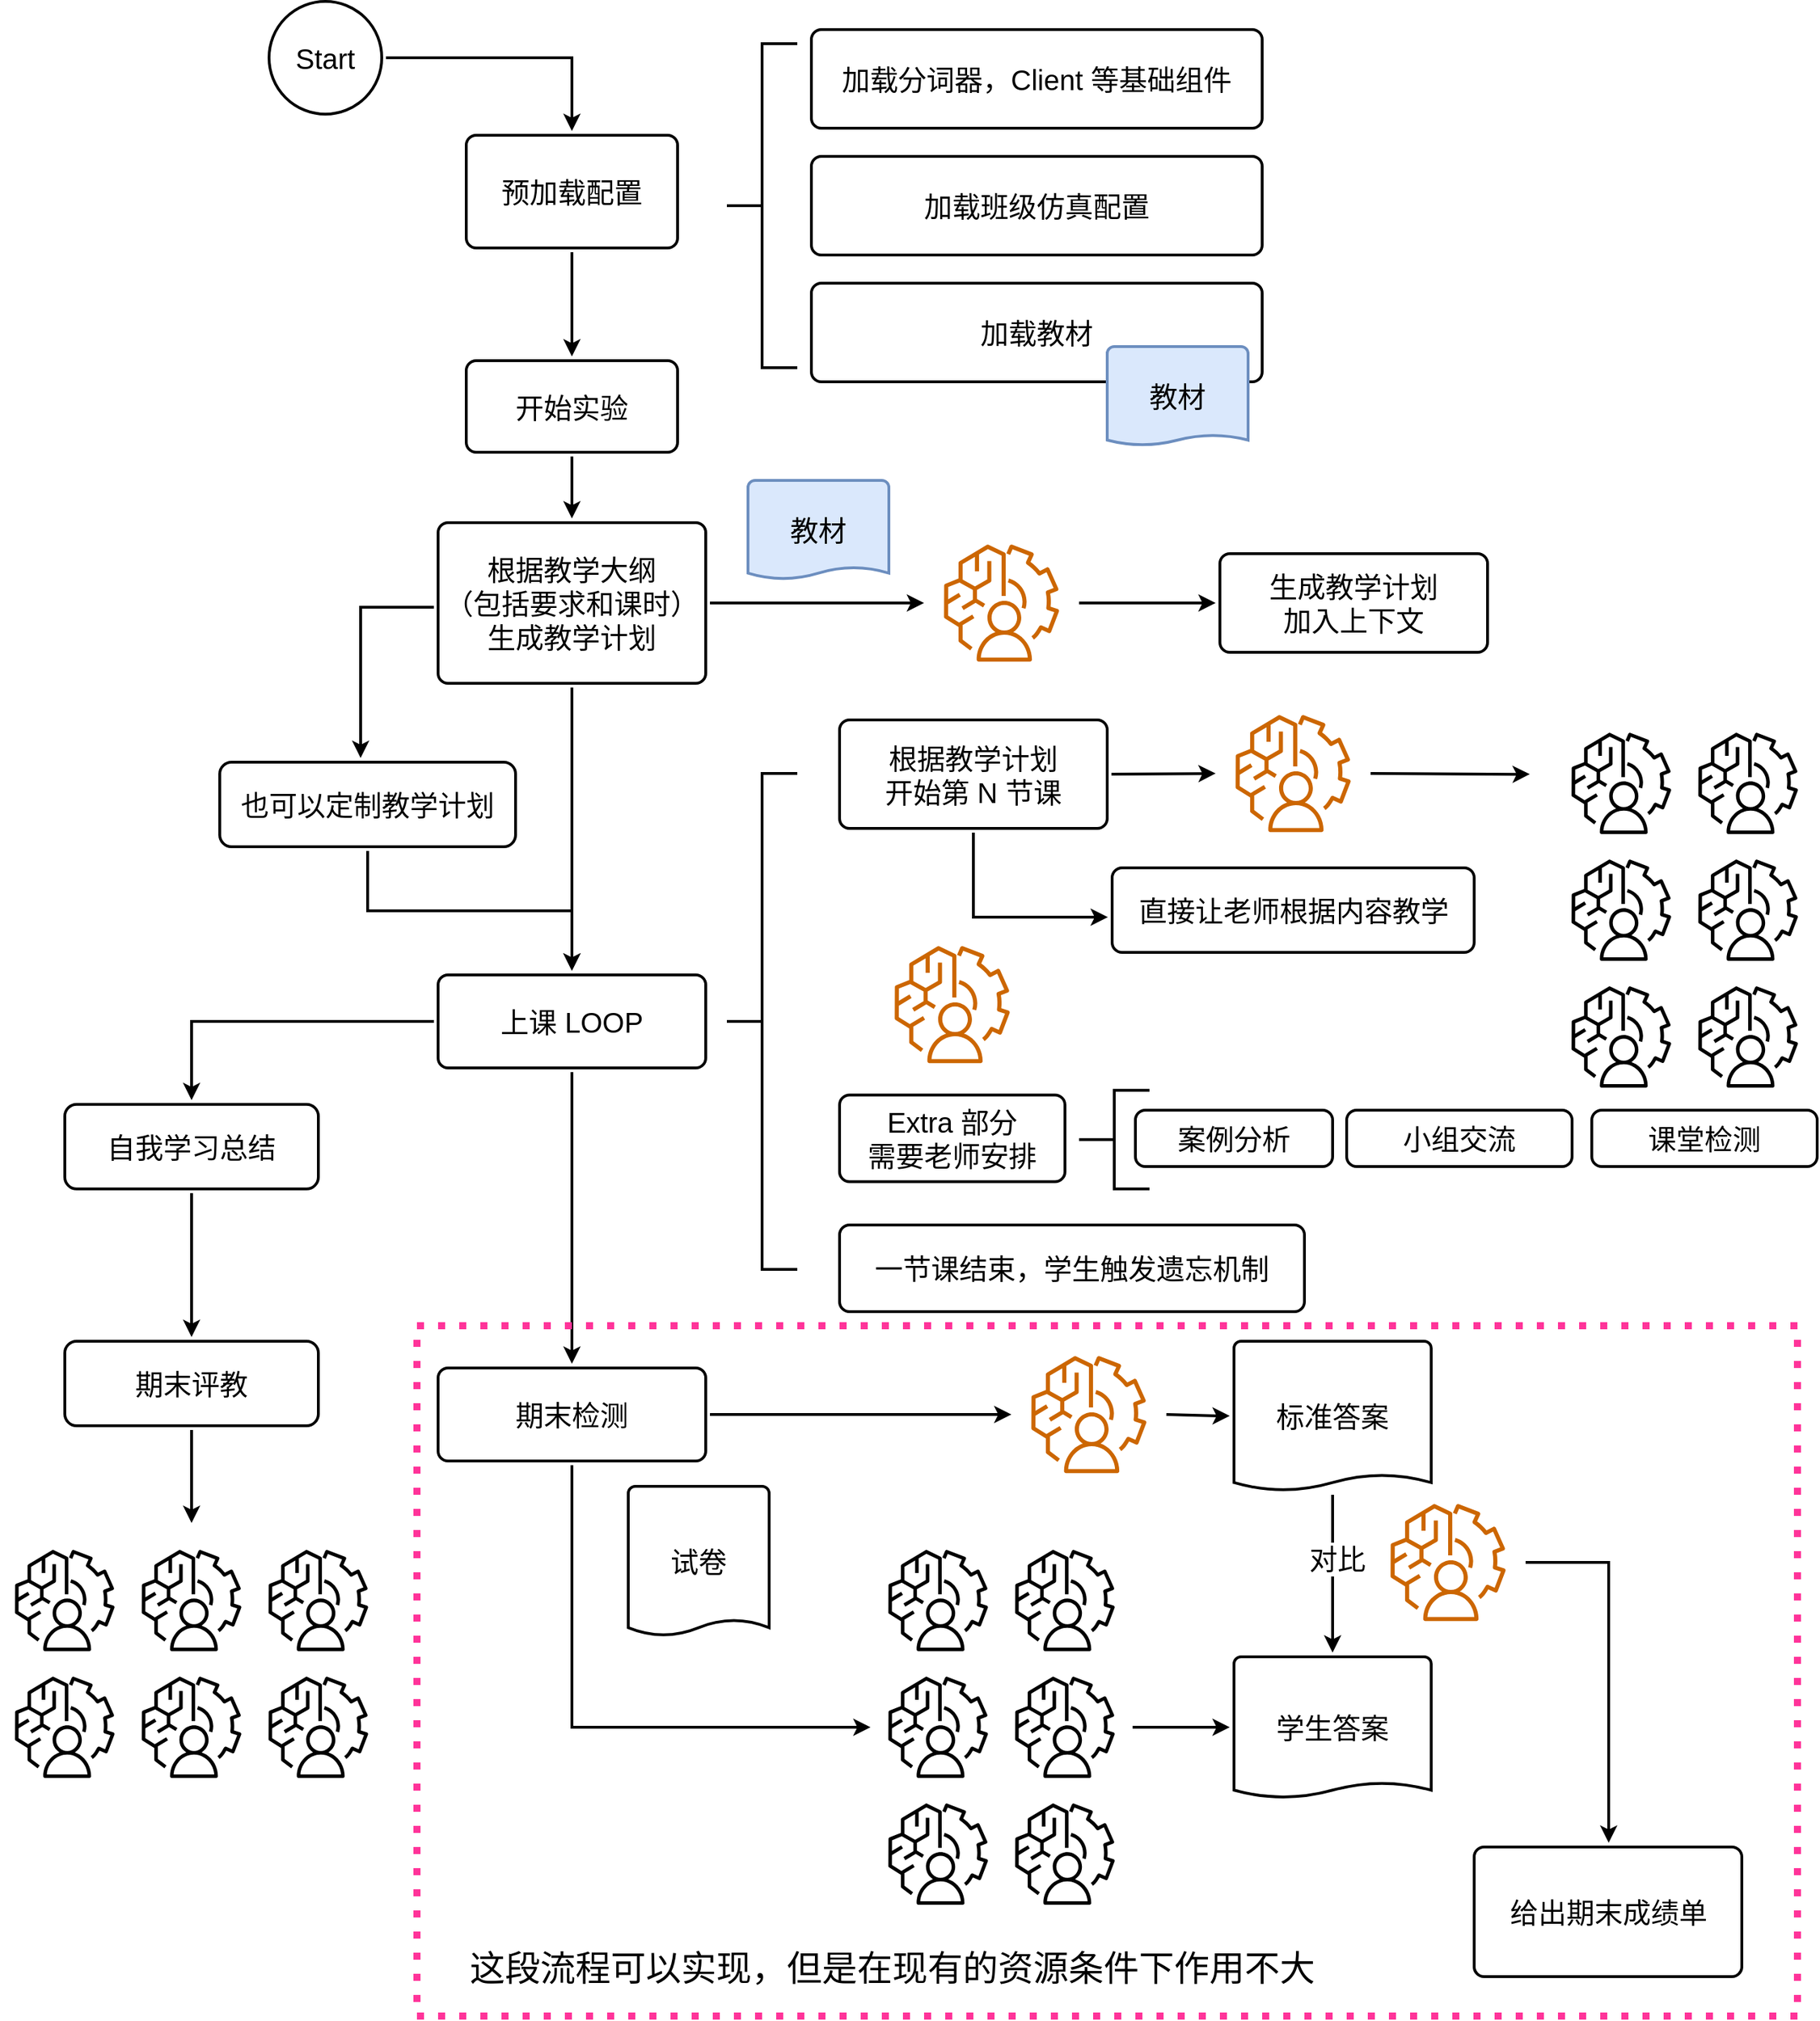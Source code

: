 <mxfile version="22.1.18" type="device">
  <diagram name="第 1 页" id="iH95evtD5dtVo_yYeKKy">
    <mxGraphModel dx="3400" dy="1310" grid="1" gridSize="10" guides="1" tooltips="1" connect="1" arrows="1" fold="1" page="1" pageScale="1" pageWidth="1169" pageHeight="827" math="0" shadow="0">
      <root>
        <mxCell id="0" />
        <mxCell id="1" parent="0" />
        <mxCell id="dyWS5yzhuGQDWEe8rG2y-11" value="" style="edgeStyle=orthogonalEdgeStyle;shape=connector;rounded=0;jumpStyle=arc;orthogonalLoop=1;jettySize=auto;html=1;labelBackgroundColor=default;strokeColor=default;strokeWidth=2;align=center;verticalAlign=middle;fontFamily=Helvetica;fontSize=20;fontColor=default;endArrow=classic;sourcePerimeterSpacing=3;targetPerimeterSpacing=3;" parent="1" source="dyWS5yzhuGQDWEe8rG2y-2" target="dyWS5yzhuGQDWEe8rG2y-10" edge="1">
          <mxGeometry relative="1" as="geometry" />
        </mxCell>
        <mxCell id="dyWS5yzhuGQDWEe8rG2y-2" value="预加载配置" style="rounded=1;whiteSpace=wrap;html=1;absoluteArcSize=1;arcSize=14;strokeWidth=2;fontSize=20;" parent="1" vertex="1">
          <mxGeometry x="195" y="295" width="150" height="80" as="geometry" />
        </mxCell>
        <mxCell id="dyWS5yzhuGQDWEe8rG2y-9" style="rounded=0;orthogonalLoop=1;jettySize=auto;html=1;fontFamily=Helvetica;fontSize=20;fontColor=default;targetPerimeterSpacing=3;sourcePerimeterSpacing=3;strokeWidth=2;jumpStyle=arc;edgeStyle=orthogonalEdgeStyle;" parent="1" source="dyWS5yzhuGQDWEe8rG2y-3" target="dyWS5yzhuGQDWEe8rG2y-2" edge="1">
          <mxGeometry relative="1" as="geometry" />
        </mxCell>
        <mxCell id="dyWS5yzhuGQDWEe8rG2y-3" value="Start" style="strokeWidth=2;html=1;shape=mxgraph.flowchart.start_2;whiteSpace=wrap;rounded=1;align=center;verticalAlign=middle;fontFamily=Helvetica;fontSize=20;" parent="1" vertex="1">
          <mxGeometry x="55" y="200" width="80" height="80" as="geometry" />
        </mxCell>
        <mxCell id="dyWS5yzhuGQDWEe8rG2y-4" value="" style="strokeWidth=2;html=1;shape=mxgraph.flowchart.annotation_2;align=left;labelPosition=right;pointerEvents=1;rounded=1;strokeColor=default;verticalAlign=middle;fontFamily=Helvetica;fontSize=20;fontColor=default;fillColor=default;" parent="1" vertex="1">
          <mxGeometry x="380" y="230" width="50" height="230" as="geometry" />
        </mxCell>
        <mxCell id="dyWS5yzhuGQDWEe8rG2y-6" value="加载分词器，Client 等基础组件" style="rounded=1;whiteSpace=wrap;html=1;absoluteArcSize=1;arcSize=14;strokeWidth=2;strokeColor=default;align=center;verticalAlign=middle;fontFamily=Helvetica;fontSize=20;fontColor=default;fillColor=default;" parent="1" vertex="1">
          <mxGeometry x="440" y="220" width="320" height="70" as="geometry" />
        </mxCell>
        <mxCell id="dyWS5yzhuGQDWEe8rG2y-7" value="加载班级仿真配置" style="rounded=1;whiteSpace=wrap;html=1;absoluteArcSize=1;arcSize=14;strokeWidth=2;strokeColor=default;align=center;verticalAlign=middle;fontFamily=Helvetica;fontSize=20;fontColor=default;fillColor=default;" parent="1" vertex="1">
          <mxGeometry x="440" y="310" width="320" height="70" as="geometry" />
        </mxCell>
        <mxCell id="dyWS5yzhuGQDWEe8rG2y-8" value="加载教材" style="rounded=1;whiteSpace=wrap;html=1;absoluteArcSize=1;arcSize=14;strokeWidth=2;strokeColor=default;align=center;verticalAlign=middle;fontFamily=Helvetica;fontSize=20;fontColor=default;fillColor=default;" parent="1" vertex="1">
          <mxGeometry x="440" y="400" width="320" height="70" as="geometry" />
        </mxCell>
        <mxCell id="dyWS5yzhuGQDWEe8rG2y-23" style="edgeStyle=orthogonalEdgeStyle;shape=connector;rounded=0;jumpStyle=arc;orthogonalLoop=1;jettySize=auto;html=1;labelBackgroundColor=default;strokeColor=default;strokeWidth=2;align=center;verticalAlign=middle;fontFamily=Helvetica;fontSize=20;fontColor=default;endArrow=classic;sourcePerimeterSpacing=3;targetPerimeterSpacing=3;" parent="1" source="dyWS5yzhuGQDWEe8rG2y-10" target="dyWS5yzhuGQDWEe8rG2y-20" edge="1">
          <mxGeometry relative="1" as="geometry" />
        </mxCell>
        <mxCell id="dyWS5yzhuGQDWEe8rG2y-10" value="开始实验" style="rounded=1;whiteSpace=wrap;html=1;absoluteArcSize=1;arcSize=14;strokeWidth=2;fontSize=20;" parent="1" vertex="1">
          <mxGeometry x="195" y="455" width="150" height="65" as="geometry" />
        </mxCell>
        <mxCell id="dyWS5yzhuGQDWEe8rG2y-33" style="edgeStyle=orthogonalEdgeStyle;shape=connector;rounded=0;jumpStyle=arc;orthogonalLoop=1;jettySize=auto;html=1;labelBackgroundColor=default;strokeColor=default;strokeWidth=2;align=center;verticalAlign=middle;fontFamily=Helvetica;fontSize=20;fontColor=default;endArrow=classic;sourcePerimeterSpacing=3;targetPerimeterSpacing=3;" parent="1" source="dyWS5yzhuGQDWEe8rG2y-13" target="dyWS5yzhuGQDWEe8rG2y-32" edge="1">
          <mxGeometry relative="1" as="geometry" />
        </mxCell>
        <mxCell id="dyWS5yzhuGQDWEe8rG2y-13" value="" style="sketch=0;points=[[0,0,0],[0.25,0,0],[0.5,0,0],[0.75,0,0],[1,0,0],[0,1,0],[0.25,1,0],[0.5,1,0],[0.75,1,0],[1,1,0],[0,0.25,0],[0,0.5,0],[0,0.75,0],[1,0.25,0],[1,0.5,0],[1,0.75,0]];outlineConnect=0;fillColor=none;strokeColor=#CC6600;dashed=0;verticalLabelPosition=bottom;verticalAlign=top;align=center;html=1;fontSize=12;fontStyle=0;aspect=fixed;shape=mxgraph.aws4.resourceIcon;resIcon=mxgraph.aws4.augmented_ai;rounded=1;strokeWidth=2;fontFamily=Helvetica;" parent="1" vertex="1">
          <mxGeometry x="523" y="575" width="104" height="104" as="geometry" />
        </mxCell>
        <mxCell id="dyWS5yzhuGQDWEe8rG2y-15" value="教材" style="strokeWidth=2;html=1;shape=mxgraph.flowchart.document2;whiteSpace=wrap;size=0.12;rounded=1;strokeColor=#6c8ebf;align=center;verticalAlign=middle;fontFamily=Helvetica;fontSize=20;fillColor=#dae8fc;" parent="1" vertex="1">
          <mxGeometry x="395" y="540" width="100" height="70" as="geometry" />
        </mxCell>
        <mxCell id="dyWS5yzhuGQDWEe8rG2y-22" style="edgeStyle=orthogonalEdgeStyle;shape=connector;rounded=0;jumpStyle=arc;orthogonalLoop=1;jettySize=auto;html=1;labelBackgroundColor=default;strokeColor=default;strokeWidth=2;align=center;verticalAlign=middle;fontFamily=Helvetica;fontSize=20;fontColor=default;endArrow=classic;sourcePerimeterSpacing=3;targetPerimeterSpacing=3;" parent="1" source="dyWS5yzhuGQDWEe8rG2y-20" target="dyWS5yzhuGQDWEe8rG2y-13" edge="1">
          <mxGeometry relative="1" as="geometry" />
        </mxCell>
        <mxCell id="dyWS5yzhuGQDWEe8rG2y-26" value="" style="edgeStyle=orthogonalEdgeStyle;shape=connector;rounded=0;jumpStyle=arc;orthogonalLoop=1;jettySize=auto;html=1;labelBackgroundColor=default;strokeColor=default;strokeWidth=2;align=center;verticalAlign=middle;fontFamily=Helvetica;fontSize=20;fontColor=default;endArrow=classic;sourcePerimeterSpacing=3;targetPerimeterSpacing=3;" parent="1" source="dyWS5yzhuGQDWEe8rG2y-20" target="dyWS5yzhuGQDWEe8rG2y-25" edge="1">
          <mxGeometry relative="1" as="geometry" />
        </mxCell>
        <mxCell id="HARITLIb8_sZvlUiL1yY-2" value="" style="edgeStyle=orthogonalEdgeStyle;rounded=0;orthogonalLoop=1;jettySize=auto;html=1;fontSize=20;strokeWidth=2;sourcePerimeterSpacing=3;targetPerimeterSpacing=3;" parent="1" source="dyWS5yzhuGQDWEe8rG2y-20" target="HARITLIb8_sZvlUiL1yY-1" edge="1">
          <mxGeometry relative="1" as="geometry">
            <Array as="points">
              <mxPoint x="120" y="630" />
            </Array>
          </mxGeometry>
        </mxCell>
        <mxCell id="dyWS5yzhuGQDWEe8rG2y-20" value="根据教学大纲&lt;br&gt;（包括要求和课时）&lt;br&gt;生成教学计划" style="rounded=1;whiteSpace=wrap;html=1;absoluteArcSize=1;arcSize=14;strokeWidth=2;strokeColor=default;align=center;verticalAlign=middle;fontFamily=Helvetica;fontSize=20;fontColor=default;fillColor=default;" parent="1" vertex="1">
          <mxGeometry x="175" y="570" width="190" height="114" as="geometry" />
        </mxCell>
        <mxCell id="6iIc9aid8laGkIni6SoQ-16" value="" style="edgeStyle=orthogonalEdgeStyle;shape=connector;rounded=0;jumpStyle=arc;orthogonalLoop=1;jettySize=auto;html=1;labelBackgroundColor=default;strokeColor=default;strokeWidth=2;align=center;verticalAlign=middle;fontFamily=Helvetica;fontSize=20;fontColor=default;endArrow=classic;sourcePerimeterSpacing=3;targetPerimeterSpacing=3;" parent="1" source="dyWS5yzhuGQDWEe8rG2y-25" target="6iIc9aid8laGkIni6SoQ-15" edge="1">
          <mxGeometry relative="1" as="geometry" />
        </mxCell>
        <mxCell id="GcBTai2x5opDckVm0y6R-16" style="edgeStyle=orthogonalEdgeStyle;shape=connector;rounded=0;jumpStyle=arc;orthogonalLoop=1;jettySize=auto;html=1;labelBackgroundColor=default;strokeColor=default;strokeWidth=2;align=center;verticalAlign=middle;fontFamily=Helvetica;fontSize=20;fontColor=default;endArrow=classic;sourcePerimeterSpacing=3;targetPerimeterSpacing=3;" edge="1" parent="1" source="dyWS5yzhuGQDWEe8rG2y-25" target="GcBTai2x5opDckVm0y6R-15">
          <mxGeometry relative="1" as="geometry" />
        </mxCell>
        <mxCell id="dyWS5yzhuGQDWEe8rG2y-25" value="上课 LOOP" style="rounded=1;whiteSpace=wrap;html=1;absoluteArcSize=1;arcSize=14;strokeWidth=2;strokeColor=default;align=center;verticalAlign=middle;fontFamily=Helvetica;fontSize=20;fontColor=default;fillColor=default;" parent="1" vertex="1">
          <mxGeometry x="175" y="891" width="190" height="66" as="geometry" />
        </mxCell>
        <mxCell id="dyWS5yzhuGQDWEe8rG2y-27" value="教材" style="strokeWidth=2;html=1;shape=mxgraph.flowchart.document2;whiteSpace=wrap;size=0.103;rounded=1;strokeColor=#6c8ebf;align=center;verticalAlign=middle;fontFamily=Helvetica;fontSize=20;fillColor=#dae8fc;" parent="1" vertex="1">
          <mxGeometry x="650" y="445" width="100" height="70" as="geometry" />
        </mxCell>
        <mxCell id="dyWS5yzhuGQDWEe8rG2y-28" value="" style="strokeWidth=2;html=1;shape=mxgraph.flowchart.annotation_2;align=left;labelPosition=right;pointerEvents=1;rounded=1;strokeColor=default;verticalAlign=middle;fontFamily=Helvetica;fontSize=20;fontColor=default;fillColor=default;" parent="1" vertex="1">
          <mxGeometry x="380" y="748" width="50" height="352" as="geometry" />
        </mxCell>
        <mxCell id="dyWS5yzhuGQDWEe8rG2y-41" style="edgeStyle=orthogonalEdgeStyle;shape=connector;rounded=0;jumpStyle=arc;orthogonalLoop=1;jettySize=auto;html=1;labelBackgroundColor=default;strokeColor=default;strokeWidth=2;align=center;verticalAlign=middle;fontFamily=Helvetica;fontSize=20;fontColor=default;endArrow=classic;sourcePerimeterSpacing=3;targetPerimeterSpacing=3;" parent="1" source="dyWS5yzhuGQDWEe8rG2y-42" edge="1">
          <mxGeometry relative="1" as="geometry">
            <mxPoint x="950" y="748.5" as="targetPoint" />
            <mxPoint x="817" y="748" as="sourcePoint" />
          </mxGeometry>
        </mxCell>
        <mxCell id="dyWS5yzhuGQDWEe8rG2y-34" style="edgeStyle=orthogonalEdgeStyle;shape=connector;rounded=0;jumpStyle=arc;orthogonalLoop=1;jettySize=auto;html=1;labelBackgroundColor=default;strokeColor=default;strokeWidth=2;align=center;verticalAlign=middle;fontFamily=Helvetica;fontSize=20;fontColor=default;endArrow=classic;sourcePerimeterSpacing=3;targetPerimeterSpacing=3;" parent="1" source="dyWS5yzhuGQDWEe8rG2y-31" target="dyWS5yzhuGQDWEe8rG2y-42" edge="1">
          <mxGeometry relative="1" as="geometry">
            <mxPoint x="707" y="748" as="targetPoint" />
          </mxGeometry>
        </mxCell>
        <mxCell id="6iIc9aid8laGkIni6SoQ-2" style="edgeStyle=orthogonalEdgeStyle;shape=connector;rounded=0;jumpStyle=arc;orthogonalLoop=1;jettySize=auto;html=1;labelBackgroundColor=default;strokeColor=default;strokeWidth=2;align=center;verticalAlign=middle;fontFamily=Helvetica;fontSize=20;fontColor=default;endArrow=classic;sourcePerimeterSpacing=3;targetPerimeterSpacing=3;" parent="1" source="dyWS5yzhuGQDWEe8rG2y-31" target="dyWS5yzhuGQDWEe8rG2y-44" edge="1">
          <mxGeometry relative="1" as="geometry">
            <Array as="points">
              <mxPoint x="555" y="850" />
            </Array>
          </mxGeometry>
        </mxCell>
        <mxCell id="dyWS5yzhuGQDWEe8rG2y-31" value="根据教学计划&lt;br&gt;开始第 N 节课" style="rounded=1;whiteSpace=wrap;html=1;absoluteArcSize=1;arcSize=14;strokeWidth=2;strokeColor=default;align=center;verticalAlign=middle;fontFamily=Helvetica;fontSize=20;fontColor=default;fillColor=default;" parent="1" vertex="1">
          <mxGeometry x="460" y="710" width="190" height="77" as="geometry" />
        </mxCell>
        <mxCell id="dyWS5yzhuGQDWEe8rG2y-32" value="生成教学计划&lt;br&gt;加入上下文" style="rounded=1;whiteSpace=wrap;html=1;absoluteArcSize=1;arcSize=14;strokeWidth=2;strokeColor=default;align=center;verticalAlign=middle;fontFamily=Helvetica;fontSize=20;fontColor=default;fillColor=default;" parent="1" vertex="1">
          <mxGeometry x="730" y="592" width="190" height="70" as="geometry" />
        </mxCell>
        <mxCell id="dyWS5yzhuGQDWEe8rG2y-35" value="" style="sketch=0;points=[[0,0,0],[0.25,0,0],[0.5,0,0],[0.75,0,0],[1,0,0],[0,1,0],[0.25,1,0],[0.5,1,0],[0.75,1,0],[1,1,0],[0,0.25,0],[0,0.5,0],[0,0.75,0],[1,0.25,0],[1,0.5,0],[1,0.75,0]];outlineConnect=0;fillColor=none;strokeColor=#000000;dashed=0;verticalLabelPosition=bottom;verticalAlign=top;align=center;html=1;fontSize=12;fontStyle=0;aspect=fixed;shape=mxgraph.aws4.resourceIcon;resIcon=mxgraph.aws4.augmented_ai;rounded=1;strokeWidth=2;fontFamily=Helvetica;" parent="1" vertex="1">
          <mxGeometry x="1060" y="710" width="90" height="90" as="geometry" />
        </mxCell>
        <mxCell id="dyWS5yzhuGQDWEe8rG2y-36" value="" style="sketch=0;points=[[0,0,0],[0.25,0,0],[0.5,0,0],[0.75,0,0],[1,0,0],[0,1,0],[0.25,1,0],[0.5,1,0],[0.75,1,0],[1,1,0],[0,0.25,0],[0,0.5,0],[0,0.75,0],[1,0.25,0],[1,0.5,0],[1,0.75,0]];outlineConnect=0;fillColor=none;strokeColor=#000000;dashed=0;verticalLabelPosition=bottom;verticalAlign=top;align=center;html=1;fontSize=12;fontStyle=0;aspect=fixed;shape=mxgraph.aws4.resourceIcon;resIcon=mxgraph.aws4.augmented_ai;rounded=1;strokeWidth=2;fontFamily=Helvetica;" parent="1" vertex="1">
          <mxGeometry x="970" y="710" width="90" height="90" as="geometry" />
        </mxCell>
        <mxCell id="dyWS5yzhuGQDWEe8rG2y-37" value="" style="sketch=0;points=[[0,0,0],[0.25,0,0],[0.5,0,0],[0.75,0,0],[1,0,0],[0,1,0],[0.25,1,0],[0.5,1,0],[0.75,1,0],[1,1,0],[0,0.25,0],[0,0.5,0],[0,0.75,0],[1,0.25,0],[1,0.5,0],[1,0.75,0]];outlineConnect=0;fillColor=none;strokeColor=#000000;dashed=0;verticalLabelPosition=bottom;verticalAlign=top;align=center;html=1;fontSize=12;fontStyle=0;aspect=fixed;shape=mxgraph.aws4.resourceIcon;resIcon=mxgraph.aws4.augmented_ai;rounded=1;strokeWidth=2;fontFamily=Helvetica;" parent="1" vertex="1">
          <mxGeometry x="1060" y="890" width="90" height="90" as="geometry" />
        </mxCell>
        <mxCell id="dyWS5yzhuGQDWEe8rG2y-38" value="" style="sketch=0;points=[[0,0,0],[0.25,0,0],[0.5,0,0],[0.75,0,0],[1,0,0],[0,1,0],[0.25,1,0],[0.5,1,0],[0.75,1,0],[1,1,0],[0,0.25,0],[0,0.5,0],[0,0.75,0],[1,0.25,0],[1,0.5,0],[1,0.75,0]];outlineConnect=0;fillColor=none;strokeColor=#000000;dashed=0;verticalLabelPosition=bottom;verticalAlign=top;align=center;html=1;fontSize=12;fontStyle=0;aspect=fixed;shape=mxgraph.aws4.resourceIcon;resIcon=mxgraph.aws4.augmented_ai;rounded=1;strokeWidth=2;fontFamily=Helvetica;" parent="1" vertex="1">
          <mxGeometry x="1060" y="800" width="90" height="90" as="geometry" />
        </mxCell>
        <mxCell id="dyWS5yzhuGQDWEe8rG2y-39" value="" style="sketch=0;points=[[0,0,0],[0.25,0,0],[0.5,0,0],[0.75,0,0],[1,0,0],[0,1,0],[0.25,1,0],[0.5,1,0],[0.75,1,0],[1,1,0],[0,0.25,0],[0,0.5,0],[0,0.75,0],[1,0.25,0],[1,0.5,0],[1,0.75,0]];outlineConnect=0;fillColor=none;strokeColor=#000000;dashed=0;verticalLabelPosition=bottom;verticalAlign=top;align=center;html=1;fontSize=12;fontStyle=0;aspect=fixed;shape=mxgraph.aws4.resourceIcon;resIcon=mxgraph.aws4.augmented_ai;rounded=1;strokeWidth=2;fontFamily=Helvetica;" parent="1" vertex="1">
          <mxGeometry x="970" y="800" width="90" height="90" as="geometry" />
        </mxCell>
        <mxCell id="dyWS5yzhuGQDWEe8rG2y-40" value="" style="sketch=0;points=[[0,0,0],[0.25,0,0],[0.5,0,0],[0.75,0,0],[1,0,0],[0,1,0],[0.25,1,0],[0.5,1,0],[0.75,1,0],[1,1,0],[0,0.25,0],[0,0.5,0],[0,0.75,0],[1,0.25,0],[1,0.5,0],[1,0.75,0]];outlineConnect=0;fillColor=none;strokeColor=#000000;dashed=0;verticalLabelPosition=bottom;verticalAlign=top;align=center;html=1;fontSize=12;fontStyle=0;aspect=fixed;shape=mxgraph.aws4.resourceIcon;resIcon=mxgraph.aws4.augmented_ai;rounded=1;strokeWidth=2;fontFamily=Helvetica;" parent="1" vertex="1">
          <mxGeometry x="970" y="890" width="90" height="90" as="geometry" />
        </mxCell>
        <mxCell id="dyWS5yzhuGQDWEe8rG2y-42" value="" style="sketch=0;points=[[0,0,0],[0.25,0,0],[0.5,0,0],[0.75,0,0],[1,0,0],[0,1,0],[0.25,1,0],[0.5,1,0],[0.75,1,0],[1,1,0],[0,0.25,0],[0,0.5,0],[0,0.75,0],[1,0.25,0],[1,0.5,0],[1,0.75,0]];outlineConnect=0;fillColor=none;strokeColor=#CC6600;dashed=0;verticalLabelPosition=bottom;verticalAlign=top;align=center;html=1;fontSize=12;fontStyle=0;aspect=fixed;shape=mxgraph.aws4.resourceIcon;resIcon=mxgraph.aws4.augmented_ai;rounded=1;strokeWidth=2;fontFamily=Helvetica;" parent="1" vertex="1">
          <mxGeometry x="730" y="696" width="104" height="104" as="geometry" />
        </mxCell>
        <mxCell id="dyWS5yzhuGQDWEe8rG2y-44" value="直接让老师根据内容教学" style="rounded=1;whiteSpace=wrap;html=1;absoluteArcSize=1;arcSize=14;strokeWidth=2;strokeColor=default;align=center;verticalAlign=middle;fontFamily=Helvetica;fontSize=20;fontColor=default;fillColor=default;" parent="1" vertex="1">
          <mxGeometry x="653.5" y="815" width="257" height="60" as="geometry" />
        </mxCell>
        <mxCell id="6iIc9aid8laGkIni6SoQ-6" value="Extra 部分&lt;br&gt;需要老师安排" style="rounded=1;whiteSpace=wrap;html=1;absoluteArcSize=1;arcSize=14;strokeWidth=2;strokeColor=default;align=center;verticalAlign=middle;fontFamily=Helvetica;fontSize=20;fontColor=default;fillColor=default;" parent="1" vertex="1">
          <mxGeometry x="460" y="976.25" width="160" height="61.5" as="geometry" />
        </mxCell>
        <mxCell id="6iIc9aid8laGkIni6SoQ-7" value="" style="strokeWidth=2;html=1;shape=mxgraph.flowchart.annotation_2;align=left;labelPosition=right;pointerEvents=1;rounded=1;strokeColor=default;verticalAlign=middle;fontFamily=Helvetica;fontSize=20;fontColor=default;fillColor=default;" parent="1" vertex="1">
          <mxGeometry x="630" y="972.88" width="50" height="70" as="geometry" />
        </mxCell>
        <mxCell id="6iIc9aid8laGkIni6SoQ-8" value="小组交流" style="rounded=1;whiteSpace=wrap;html=1;absoluteArcSize=1;arcSize=14;strokeWidth=2;strokeColor=default;align=center;verticalAlign=middle;fontFamily=Helvetica;fontSize=20;fontColor=default;fillColor=default;" parent="1" vertex="1">
          <mxGeometry x="820" y="987" width="160" height="40" as="geometry" />
        </mxCell>
        <mxCell id="6iIc9aid8laGkIni6SoQ-9" value="案例分析" style="rounded=1;whiteSpace=wrap;html=1;absoluteArcSize=1;arcSize=14;strokeWidth=2;strokeColor=default;align=center;verticalAlign=middle;fontFamily=Helvetica;fontSize=20;fontColor=default;fillColor=default;" parent="1" vertex="1">
          <mxGeometry x="670" y="987" width="140" height="40" as="geometry" />
        </mxCell>
        <mxCell id="6iIc9aid8laGkIni6SoQ-10" value="课堂检测" style="rounded=1;whiteSpace=wrap;html=1;absoluteArcSize=1;arcSize=14;strokeWidth=2;strokeColor=default;align=center;verticalAlign=middle;fontFamily=Helvetica;fontSize=20;fontColor=default;fillColor=default;" parent="1" vertex="1">
          <mxGeometry x="994" y="987.0" width="160" height="40" as="geometry" />
        </mxCell>
        <mxCell id="6iIc9aid8laGkIni6SoQ-11" value="" style="sketch=0;points=[[0,0,0],[0.25,0,0],[0.5,0,0],[0.75,0,0],[1,0,0],[0,1,0],[0.25,1,0],[0.5,1,0],[0.75,1,0],[1,1,0],[0,0.25,0],[0,0.5,0],[0,0.75,0],[1,0.25,0],[1,0.5,0],[1,0.75,0]];outlineConnect=0;fillColor=none;strokeColor=#CC6600;dashed=0;verticalLabelPosition=bottom;verticalAlign=top;align=center;html=1;fontSize=12;fontStyle=0;aspect=fixed;shape=mxgraph.aws4.resourceIcon;resIcon=mxgraph.aws4.augmented_ai;rounded=1;strokeWidth=2;fontFamily=Helvetica;" parent="1" vertex="1">
          <mxGeometry x="488" y="860" width="104" height="104" as="geometry" />
        </mxCell>
        <mxCell id="6iIc9aid8laGkIni6SoQ-12" value="一节课结束，学生触发遗忘机制" style="rounded=1;whiteSpace=wrap;html=1;absoluteArcSize=1;arcSize=14;strokeWidth=2;strokeColor=default;align=center;verticalAlign=middle;fontFamily=Helvetica;fontSize=20;fontColor=default;fillColor=default;" parent="1" vertex="1">
          <mxGeometry x="460" y="1068.5" width="330" height="61.5" as="geometry" />
        </mxCell>
        <mxCell id="6iIc9aid8laGkIni6SoQ-26" style="edgeStyle=orthogonalEdgeStyle;shape=connector;rounded=0;jumpStyle=arc;orthogonalLoop=1;jettySize=auto;html=1;labelBackgroundColor=default;strokeColor=default;strokeWidth=2;align=center;verticalAlign=middle;fontFamily=Helvetica;fontSize=20;fontColor=default;endArrow=classic;sourcePerimeterSpacing=3;targetPerimeterSpacing=3;" parent="1" source="6iIc9aid8laGkIni6SoQ-15" target="6iIc9aid8laGkIni6SoQ-23" edge="1">
          <mxGeometry relative="1" as="geometry" />
        </mxCell>
        <mxCell id="6iIc9aid8laGkIni6SoQ-30" style="edgeStyle=orthogonalEdgeStyle;shape=connector;rounded=0;jumpStyle=arc;orthogonalLoop=1;jettySize=auto;html=1;labelBackgroundColor=default;strokeColor=default;strokeWidth=2;align=center;verticalAlign=middle;fontFamily=Helvetica;fontSize=20;fontColor=default;endArrow=classic;sourcePerimeterSpacing=3;targetPerimeterSpacing=3;" parent="1" source="6iIc9aid8laGkIni6SoQ-15" target="6iIc9aid8laGkIni6SoQ-21" edge="1">
          <mxGeometry relative="1" as="geometry">
            <Array as="points">
              <mxPoint x="270" y="1425" />
            </Array>
          </mxGeometry>
        </mxCell>
        <mxCell id="6iIc9aid8laGkIni6SoQ-15" value="期末检测" style="rounded=1;whiteSpace=wrap;html=1;absoluteArcSize=1;arcSize=14;strokeWidth=2;strokeColor=default;align=center;verticalAlign=middle;fontFamily=Helvetica;fontSize=20;fontColor=default;fillColor=default;" parent="1" vertex="1">
          <mxGeometry x="175" y="1170" width="190" height="66" as="geometry" />
        </mxCell>
        <mxCell id="6iIc9aid8laGkIni6SoQ-17" value="" style="sketch=0;points=[[0,0,0],[0.25,0,0],[0.5,0,0],[0.75,0,0],[1,0,0],[0,1,0],[0.25,1,0],[0.5,1,0],[0.75,1,0],[1,1,0],[0,0.25,0],[0,0.5,0],[0,0.75,0],[1,0.25,0],[1,0.5,0],[1,0.75,0]];outlineConnect=0;fillColor=none;strokeColor=#000000;dashed=0;verticalLabelPosition=bottom;verticalAlign=top;align=center;html=1;fontSize=12;fontStyle=0;aspect=fixed;shape=mxgraph.aws4.resourceIcon;resIcon=mxgraph.aws4.augmented_ai;rounded=1;strokeWidth=2;fontFamily=Helvetica;" parent="1" vertex="1">
          <mxGeometry x="575" y="1290" width="90" height="90" as="geometry" />
        </mxCell>
        <mxCell id="6iIc9aid8laGkIni6SoQ-18" value="" style="sketch=0;points=[[0,0,0],[0.25,0,0],[0.5,0,0],[0.75,0,0],[1,0,0],[0,1,0],[0.25,1,0],[0.5,1,0],[0.75,1,0],[1,1,0],[0,0.25,0],[0,0.5,0],[0,0.75,0],[1,0.25,0],[1,0.5,0],[1,0.75,0]];outlineConnect=0;fillColor=none;strokeColor=#000000;dashed=0;verticalLabelPosition=bottom;verticalAlign=top;align=center;html=1;fontSize=12;fontStyle=0;aspect=fixed;shape=mxgraph.aws4.resourceIcon;resIcon=mxgraph.aws4.augmented_ai;rounded=1;strokeWidth=2;fontFamily=Helvetica;" parent="1" vertex="1">
          <mxGeometry x="485" y="1290" width="90" height="90" as="geometry" />
        </mxCell>
        <mxCell id="6iIc9aid8laGkIni6SoQ-19" value="" style="sketch=0;points=[[0,0,0],[0.25,0,0],[0.5,0,0],[0.75,0,0],[1,0,0],[0,1,0],[0.25,1,0],[0.5,1,0],[0.75,1,0],[1,1,0],[0,0.25,0],[0,0.5,0],[0,0.75,0],[1,0.25,0],[1,0.5,0],[1,0.75,0]];outlineConnect=0;fillColor=none;strokeColor=#000000;dashed=0;verticalLabelPosition=bottom;verticalAlign=top;align=center;html=1;fontSize=12;fontStyle=0;aspect=fixed;shape=mxgraph.aws4.resourceIcon;resIcon=mxgraph.aws4.augmented_ai;rounded=1;strokeWidth=2;fontFamily=Helvetica;" parent="1" vertex="1">
          <mxGeometry x="575" y="1470" width="90" height="90" as="geometry" />
        </mxCell>
        <mxCell id="6iIc9aid8laGkIni6SoQ-36" style="edgeStyle=orthogonalEdgeStyle;shape=connector;rounded=0;jumpStyle=arc;orthogonalLoop=1;jettySize=auto;html=1;labelBackgroundColor=default;strokeColor=default;strokeWidth=2;align=center;verticalAlign=middle;fontFamily=Helvetica;fontSize=20;fontColor=default;endArrow=classic;sourcePerimeterSpacing=3;targetPerimeterSpacing=3;" parent="1" source="6iIc9aid8laGkIni6SoQ-20" target="6iIc9aid8laGkIni6SoQ-35" edge="1">
          <mxGeometry relative="1" as="geometry" />
        </mxCell>
        <mxCell id="6iIc9aid8laGkIni6SoQ-20" value="" style="sketch=0;points=[[0,0,0],[0.25,0,0],[0.5,0,0],[0.75,0,0],[1,0,0],[0,1,0],[0.25,1,0],[0.5,1,0],[0.75,1,0],[1,1,0],[0,0.25,0],[0,0.5,0],[0,0.75,0],[1,0.25,0],[1,0.5,0],[1,0.75,0]];outlineConnect=0;fillColor=none;strokeColor=#000000;dashed=0;verticalLabelPosition=bottom;verticalAlign=top;align=center;html=1;fontSize=12;fontStyle=0;aspect=fixed;shape=mxgraph.aws4.resourceIcon;resIcon=mxgraph.aws4.augmented_ai;rounded=1;strokeWidth=2;fontFamily=Helvetica;" parent="1" vertex="1">
          <mxGeometry x="575" y="1380" width="90" height="90" as="geometry" />
        </mxCell>
        <mxCell id="6iIc9aid8laGkIni6SoQ-21" value="" style="sketch=0;points=[[0,0,0],[0.25,0,0],[0.5,0,0],[0.75,0,0],[1,0,0],[0,1,0],[0.25,1,0],[0.5,1,0],[0.75,1,0],[1,1,0],[0,0.25,0],[0,0.5,0],[0,0.75,0],[1,0.25,0],[1,0.5,0],[1,0.75,0]];outlineConnect=0;fillColor=none;strokeColor=#000000;dashed=0;verticalLabelPosition=bottom;verticalAlign=top;align=center;html=1;fontSize=12;fontStyle=0;aspect=fixed;shape=mxgraph.aws4.resourceIcon;resIcon=mxgraph.aws4.augmented_ai;rounded=1;strokeWidth=2;fontFamily=Helvetica;" parent="1" vertex="1">
          <mxGeometry x="485" y="1380" width="90" height="90" as="geometry" />
        </mxCell>
        <mxCell id="6iIc9aid8laGkIni6SoQ-22" value="" style="sketch=0;points=[[0,0,0],[0.25,0,0],[0.5,0,0],[0.75,0,0],[1,0,0],[0,1,0],[0.25,1,0],[0.5,1,0],[0.75,1,0],[1,1,0],[0,0.25,0],[0,0.5,0],[0,0.75,0],[1,0.25,0],[1,0.5,0],[1,0.75,0]];outlineConnect=0;fillColor=none;strokeColor=#000000;dashed=0;verticalLabelPosition=bottom;verticalAlign=top;align=center;html=1;fontSize=12;fontStyle=0;aspect=fixed;shape=mxgraph.aws4.resourceIcon;resIcon=mxgraph.aws4.augmented_ai;rounded=1;strokeWidth=2;fontFamily=Helvetica;" parent="1" vertex="1">
          <mxGeometry x="485" y="1470" width="90" height="90" as="geometry" />
        </mxCell>
        <mxCell id="6iIc9aid8laGkIni6SoQ-32" style="edgeStyle=orthogonalEdgeStyle;shape=connector;rounded=0;jumpStyle=arc;orthogonalLoop=1;jettySize=auto;html=1;labelBackgroundColor=default;strokeColor=default;strokeWidth=2;align=center;verticalAlign=middle;fontFamily=Helvetica;fontSize=20;fontColor=default;endArrow=classic;sourcePerimeterSpacing=3;targetPerimeterSpacing=3;" parent="1" source="6iIc9aid8laGkIni6SoQ-23" target="6iIc9aid8laGkIni6SoQ-31" edge="1">
          <mxGeometry relative="1" as="geometry" />
        </mxCell>
        <mxCell id="6iIc9aid8laGkIni6SoQ-23" value="" style="sketch=0;points=[[0,0,0],[0.25,0,0],[0.5,0,0],[0.75,0,0],[1,0,0],[0,1,0],[0.25,1,0],[0.5,1,0],[0.75,1,0],[1,1,0],[0,0.25,0],[0,0.5,0],[0,0.75,0],[1,0.25,0],[1,0.5,0],[1,0.75,0]];outlineConnect=0;fillColor=none;strokeColor=#CC6600;dashed=0;verticalLabelPosition=bottom;verticalAlign=top;align=center;html=1;fontSize=12;fontStyle=0;aspect=fixed;shape=mxgraph.aws4.resourceIcon;resIcon=mxgraph.aws4.augmented_ai;rounded=1;strokeWidth=2;fontFamily=Helvetica;" parent="1" vertex="1">
          <mxGeometry x="585" y="1151" width="104" height="104" as="geometry" />
        </mxCell>
        <mxCell id="6iIc9aid8laGkIni6SoQ-25" value="试卷" style="strokeWidth=2;html=1;shape=mxgraph.flowchart.document2;whiteSpace=wrap;size=0.107;rounded=1;strokeColor=default;align=center;verticalAlign=middle;fontFamily=Helvetica;fontSize=20;fontColor=default;fillColor=default;" parent="1" vertex="1">
          <mxGeometry x="310" y="1254" width="100" height="106" as="geometry" />
        </mxCell>
        <mxCell id="6iIc9aid8laGkIni6SoQ-37" style="edgeStyle=orthogonalEdgeStyle;shape=connector;rounded=0;jumpStyle=arc;orthogonalLoop=1;jettySize=auto;html=1;labelBackgroundColor=default;strokeColor=default;strokeWidth=2;align=center;verticalAlign=middle;fontFamily=Helvetica;fontSize=20;fontColor=default;endArrow=classic;sourcePerimeterSpacing=3;targetPerimeterSpacing=3;" parent="1" source="6iIc9aid8laGkIni6SoQ-31" target="6iIc9aid8laGkIni6SoQ-35" edge="1">
          <mxGeometry relative="1" as="geometry" />
        </mxCell>
        <mxCell id="6iIc9aid8laGkIni6SoQ-38" value="对比" style="edgeLabel;html=1;align=center;verticalAlign=middle;resizable=0;points=[];fontSize=20;fontFamily=Helvetica;fontColor=default;" parent="6iIc9aid8laGkIni6SoQ-37" vertex="1" connectable="0">
          <mxGeometry x="-0.193" y="3" relative="1" as="geometry">
            <mxPoint as="offset" />
          </mxGeometry>
        </mxCell>
        <mxCell id="6iIc9aid8laGkIni6SoQ-31" value="标准答案" style="strokeWidth=2;html=1;shape=mxgraph.flowchart.document2;whiteSpace=wrap;size=0.107;rounded=1;strokeColor=default;align=center;verticalAlign=middle;fontFamily=Helvetica;fontSize=20;fontColor=default;fillColor=default;" parent="1" vertex="1">
          <mxGeometry x="740" y="1151" width="140" height="106" as="geometry" />
        </mxCell>
        <mxCell id="6iIc9aid8laGkIni6SoQ-35" value="学生答案" style="strokeWidth=2;html=1;shape=mxgraph.flowchart.document2;whiteSpace=wrap;size=0.107;rounded=1;strokeColor=default;align=center;verticalAlign=middle;fontFamily=Helvetica;fontSize=20;fontColor=default;fillColor=default;" parent="1" vertex="1">
          <mxGeometry x="740" y="1375" width="140" height="100" as="geometry" />
        </mxCell>
        <mxCell id="6iIc9aid8laGkIni6SoQ-43" style="edgeStyle=orthogonalEdgeStyle;shape=connector;rounded=0;jumpStyle=arc;orthogonalLoop=1;jettySize=auto;html=1;labelBackgroundColor=default;strokeColor=default;strokeWidth=2;align=center;verticalAlign=middle;fontFamily=Helvetica;fontSize=20;fontColor=default;endArrow=classic;sourcePerimeterSpacing=3;targetPerimeterSpacing=3;" parent="1" source="6iIc9aid8laGkIni6SoQ-40" target="6iIc9aid8laGkIni6SoQ-42" edge="1">
          <mxGeometry relative="1" as="geometry">
            <Array as="points">
              <mxPoint x="1006" y="1308" />
            </Array>
          </mxGeometry>
        </mxCell>
        <mxCell id="6iIc9aid8laGkIni6SoQ-40" value="" style="sketch=0;points=[[0,0,0],[0.25,0,0],[0.5,0,0],[0.75,0,0],[1,0,0],[0,1,0],[0.25,1,0],[0.5,1,0],[0.75,1,0],[1,1,0],[0,0.25,0],[0,0.5,0],[0,0.75,0],[1,0.25,0],[1,0.5,0],[1,0.75,0]];outlineConnect=0;fillColor=none;strokeColor=#CC6600;dashed=0;verticalLabelPosition=bottom;verticalAlign=top;align=center;html=1;fontSize=12;fontStyle=0;aspect=fixed;shape=mxgraph.aws4.resourceIcon;resIcon=mxgraph.aws4.augmented_ai;rounded=1;strokeWidth=2;fontFamily=Helvetica;" parent="1" vertex="1">
          <mxGeometry x="840" y="1256" width="104" height="104" as="geometry" />
        </mxCell>
        <mxCell id="6iIc9aid8laGkIni6SoQ-42" value="给出期末成绩单" style="rounded=1;whiteSpace=wrap;html=1;absoluteArcSize=1;arcSize=14;strokeWidth=2;strokeColor=default;align=center;verticalAlign=middle;fontFamily=Helvetica;fontSize=20;fontColor=default;fillColor=default;" parent="1" vertex="1">
          <mxGeometry x="910.5" y="1510" width="190" height="92" as="geometry" />
        </mxCell>
        <mxCell id="GcBTai2x5opDckVm0y6R-18" style="edgeStyle=orthogonalEdgeStyle;shape=connector;rounded=0;jumpStyle=arc;orthogonalLoop=1;jettySize=auto;html=1;labelBackgroundColor=default;strokeColor=default;strokeWidth=2;align=center;verticalAlign=middle;fontFamily=Helvetica;fontSize=20;fontColor=default;endArrow=classic;sourcePerimeterSpacing=3;targetPerimeterSpacing=3;" edge="1" parent="1" source="HARITLIb8_sZvlUiL1yY-1" target="dyWS5yzhuGQDWEe8rG2y-25">
          <mxGeometry relative="1" as="geometry" />
        </mxCell>
        <mxCell id="HARITLIb8_sZvlUiL1yY-1" value="也可以定制教学计划" style="whiteSpace=wrap;html=1;fontSize=20;rounded=1;arcSize=14;strokeWidth=2;" parent="1" vertex="1">
          <mxGeometry x="20" y="740" width="210" height="60" as="geometry" />
        </mxCell>
        <mxCell id="GcBTai2x5opDckVm0y6R-10" style="edgeStyle=orthogonalEdgeStyle;shape=connector;rounded=0;jumpStyle=arc;orthogonalLoop=1;jettySize=auto;html=1;labelBackgroundColor=default;strokeColor=default;strokeWidth=2;align=center;verticalAlign=middle;fontFamily=Helvetica;fontSize=20;fontColor=default;endArrow=classic;sourcePerimeterSpacing=3;targetPerimeterSpacing=3;" edge="1" parent="1" source="GcBTai2x5opDckVm0y6R-1">
          <mxGeometry relative="1" as="geometry">
            <mxPoint y="1280" as="targetPoint" />
          </mxGeometry>
        </mxCell>
        <mxCell id="GcBTai2x5opDckVm0y6R-1" value="期末评教" style="whiteSpace=wrap;html=1;fontSize=20;rounded=1;arcSize=14;strokeWidth=2;" vertex="1" parent="1">
          <mxGeometry x="-90" y="1151" width="180" height="60" as="geometry" />
        </mxCell>
        <mxCell id="GcBTai2x5opDckVm0y6R-3" value="" style="sketch=0;points=[[0,0,0],[0.25,0,0],[0.5,0,0],[0.75,0,0],[1,0,0],[0,1,0],[0.25,1,0],[0.5,1,0],[0.75,1,0],[1,1,0],[0,0.25,0],[0,0.5,0],[0,0.75,0],[1,0.25,0],[1,0.5,0],[1,0.75,0]];outlineConnect=0;fillColor=none;strokeColor=#000000;dashed=0;verticalLabelPosition=bottom;verticalAlign=top;align=center;html=1;fontSize=12;fontStyle=0;aspect=fixed;shape=mxgraph.aws4.resourceIcon;resIcon=mxgraph.aws4.augmented_ai;rounded=1;strokeWidth=2;fontFamily=Helvetica;" vertex="1" parent="1">
          <mxGeometry x="-45" y="1290" width="90" height="90" as="geometry" />
        </mxCell>
        <mxCell id="GcBTai2x5opDckVm0y6R-4" value="" style="sketch=0;points=[[0,0,0],[0.25,0,0],[0.5,0,0],[0.75,0,0],[1,0,0],[0,1,0],[0.25,1,0],[0.5,1,0],[0.75,1,0],[1,1,0],[0,0.25,0],[0,0.5,0],[0,0.75,0],[1,0.25,0],[1,0.5,0],[1,0.75,0]];outlineConnect=0;fillColor=none;strokeColor=#000000;dashed=0;verticalLabelPosition=bottom;verticalAlign=top;align=center;html=1;fontSize=12;fontStyle=0;aspect=fixed;shape=mxgraph.aws4.resourceIcon;resIcon=mxgraph.aws4.augmented_ai;rounded=1;strokeWidth=2;fontFamily=Helvetica;" vertex="1" parent="1">
          <mxGeometry x="-135" y="1290" width="90" height="90" as="geometry" />
        </mxCell>
        <mxCell id="GcBTai2x5opDckVm0y6R-5" value="" style="sketch=0;points=[[0,0,0],[0.25,0,0],[0.5,0,0],[0.75,0,0],[1,0,0],[0,1,0],[0.25,1,0],[0.5,1,0],[0.75,1,0],[1,1,0],[0,0.25,0],[0,0.5,0],[0,0.75,0],[1,0.25,0],[1,0.5,0],[1,0.75,0]];outlineConnect=0;fillColor=none;strokeColor=#000000;dashed=0;verticalLabelPosition=bottom;verticalAlign=top;align=center;html=1;fontSize=12;fontStyle=0;aspect=fixed;shape=mxgraph.aws4.resourceIcon;resIcon=mxgraph.aws4.augmented_ai;rounded=1;strokeWidth=2;fontFamily=Helvetica;" vertex="1" parent="1">
          <mxGeometry x="45" y="1380" width="90" height="90" as="geometry" />
        </mxCell>
        <mxCell id="GcBTai2x5opDckVm0y6R-6" value="" style="sketch=0;points=[[0,0,0],[0.25,0,0],[0.5,0,0],[0.75,0,0],[1,0,0],[0,1,0],[0.25,1,0],[0.5,1,0],[0.75,1,0],[1,1,0],[0,0.25,0],[0,0.5,0],[0,0.75,0],[1,0.25,0],[1,0.5,0],[1,0.75,0]];outlineConnect=0;fillColor=none;strokeColor=#000000;dashed=0;verticalLabelPosition=bottom;verticalAlign=top;align=center;html=1;fontSize=12;fontStyle=0;aspect=fixed;shape=mxgraph.aws4.resourceIcon;resIcon=mxgraph.aws4.augmented_ai;rounded=1;strokeWidth=2;fontFamily=Helvetica;" vertex="1" parent="1">
          <mxGeometry x="-45" y="1380" width="90" height="90" as="geometry" />
        </mxCell>
        <mxCell id="GcBTai2x5opDckVm0y6R-7" value="" style="sketch=0;points=[[0,0,0],[0.25,0,0],[0.5,0,0],[0.75,0,0],[1,0,0],[0,1,0],[0.25,1,0],[0.5,1,0],[0.75,1,0],[1,1,0],[0,0.25,0],[0,0.5,0],[0,0.75,0],[1,0.25,0],[1,0.5,0],[1,0.75,0]];outlineConnect=0;fillColor=none;strokeColor=#000000;dashed=0;verticalLabelPosition=bottom;verticalAlign=top;align=center;html=1;fontSize=12;fontStyle=0;aspect=fixed;shape=mxgraph.aws4.resourceIcon;resIcon=mxgraph.aws4.augmented_ai;rounded=1;strokeWidth=2;fontFamily=Helvetica;" vertex="1" parent="1">
          <mxGeometry x="-135" y="1380" width="90" height="90" as="geometry" />
        </mxCell>
        <mxCell id="GcBTai2x5opDckVm0y6R-8" value="" style="sketch=0;points=[[0,0,0],[0.25,0,0],[0.5,0,0],[0.75,0,0],[1,0,0],[0,1,0],[0.25,1,0],[0.5,1,0],[0.75,1,0],[1,1,0],[0,0.25,0],[0,0.5,0],[0,0.75,0],[1,0.25,0],[1,0.5,0],[1,0.75,0]];outlineConnect=0;fillColor=none;strokeColor=#000000;dashed=0;verticalLabelPosition=bottom;verticalAlign=top;align=center;html=1;fontSize=12;fontStyle=0;aspect=fixed;shape=mxgraph.aws4.resourceIcon;resIcon=mxgraph.aws4.augmented_ai;rounded=1;strokeWidth=2;fontFamily=Helvetica;" vertex="1" parent="1">
          <mxGeometry x="45" y="1290" width="90" height="90" as="geometry" />
        </mxCell>
        <mxCell id="GcBTai2x5opDckVm0y6R-13" value="" style="rounded=0;whiteSpace=wrap;html=1;fontFamily=Helvetica;fontSize=20;dashed=1;dashPattern=1 2;fillColor=none;strokeColor=#FF3399;strokeWidth=5;" vertex="1" parent="1">
          <mxGeometry x="160" y="1140" width="980" height="490" as="geometry" />
        </mxCell>
        <mxCell id="GcBTai2x5opDckVm0y6R-14" value="这段流程可以实现，但是在现有的资源条件下作用不大" style="text;html=1;strokeColor=none;fillColor=none;align=center;verticalAlign=middle;whiteSpace=wrap;rounded=0;fontSize=25;fontFamily=Helvetica;fontColor=default;" vertex="1" parent="1">
          <mxGeometry x="190" y="1580" width="615" height="30" as="geometry" />
        </mxCell>
        <mxCell id="GcBTai2x5opDckVm0y6R-17" style="edgeStyle=orthogonalEdgeStyle;shape=connector;rounded=0;jumpStyle=arc;orthogonalLoop=1;jettySize=auto;html=1;labelBackgroundColor=default;strokeColor=default;strokeWidth=2;align=center;verticalAlign=middle;fontFamily=Helvetica;fontSize=20;fontColor=default;endArrow=classic;sourcePerimeterSpacing=3;targetPerimeterSpacing=3;" edge="1" parent="1" source="GcBTai2x5opDckVm0y6R-15" target="GcBTai2x5opDckVm0y6R-1">
          <mxGeometry relative="1" as="geometry" />
        </mxCell>
        <mxCell id="GcBTai2x5opDckVm0y6R-15" value="自我学习总结" style="whiteSpace=wrap;html=1;fontSize=20;rounded=1;arcSize=14;strokeWidth=2;fontStyle=0" vertex="1" parent="1">
          <mxGeometry x="-90" y="982.88" width="180" height="60" as="geometry" />
        </mxCell>
      </root>
    </mxGraphModel>
  </diagram>
</mxfile>
